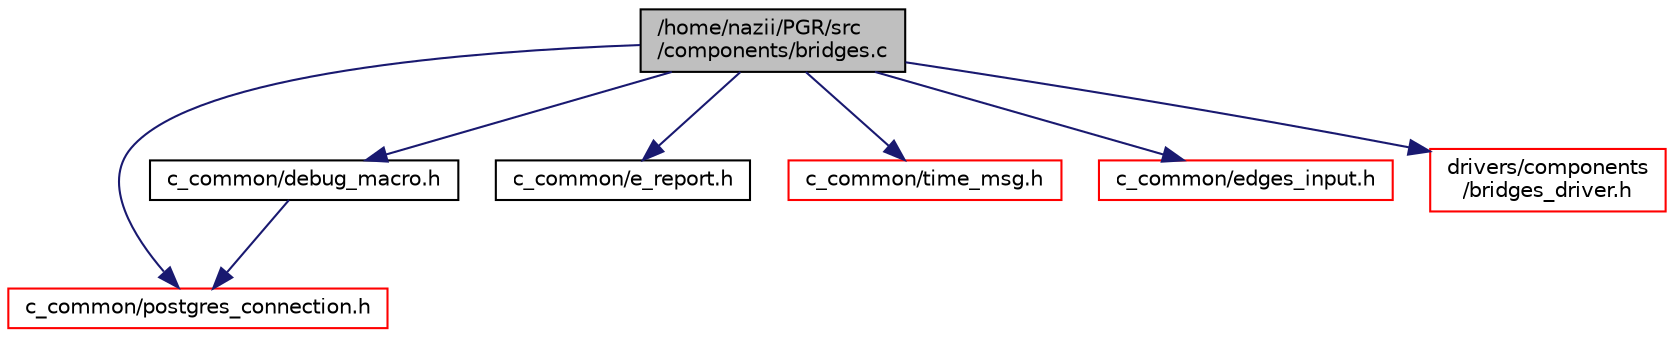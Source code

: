 digraph "/home/nazii/PGR/src/components/bridges.c"
{
  edge [fontname="Helvetica",fontsize="10",labelfontname="Helvetica",labelfontsize="10"];
  node [fontname="Helvetica",fontsize="10",shape=record];
  Node0 [label="/home/nazii/PGR/src\l/components/bridges.c",height=0.2,width=0.4,color="black", fillcolor="grey75", style="filled", fontcolor="black"];
  Node0 -> Node1 [color="midnightblue",fontsize="10",style="solid",fontname="Helvetica"];
  Node1 [label="c_common/postgres_connection.h",height=0.2,width=0.4,color="red", fillcolor="white", style="filled",URL="$postgres__connection_8h.html"];
  Node0 -> Node7 [color="midnightblue",fontsize="10",style="solid",fontname="Helvetica"];
  Node7 [label="c_common/debug_macro.h",height=0.2,width=0.4,color="black", fillcolor="white", style="filled",URL="$debug__macro_8h.html"];
  Node7 -> Node1 [color="midnightblue",fontsize="10",style="solid",fontname="Helvetica"];
  Node0 -> Node8 [color="midnightblue",fontsize="10",style="solid",fontname="Helvetica"];
  Node8 [label="c_common/e_report.h",height=0.2,width=0.4,color="black", fillcolor="white", style="filled",URL="$e__report_8h.html"];
  Node0 -> Node9 [color="midnightblue",fontsize="10",style="solid",fontname="Helvetica"];
  Node9 [label="c_common/time_msg.h",height=0.2,width=0.4,color="red", fillcolor="white", style="filled",URL="$time__msg_8h.html"];
  Node0 -> Node12 [color="midnightblue",fontsize="10",style="solid",fontname="Helvetica"];
  Node12 [label="c_common/edges_input.h",height=0.2,width=0.4,color="red", fillcolor="white", style="filled",URL="$edges__input_8h.html"];
  Node0 -> Node19 [color="midnightblue",fontsize="10",style="solid",fontname="Helvetica"];
  Node19 [label="drivers/components\l/bridges_driver.h",height=0.2,width=0.4,color="red", fillcolor="white", style="filled",URL="$bridges__driver_8h.html"];
}
